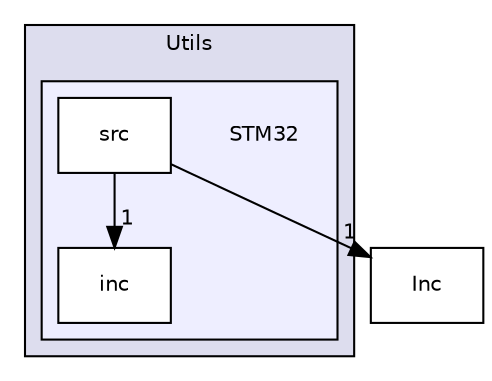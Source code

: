 digraph "C:/Users/hendrick.goncalves/Documents/GenericPushButton_Doxygne/Generic_Push_Button/Drivers/Utils/STM32" {
  compound=true
  node [ fontsize="10", fontname="Helvetica"];
  edge [ labelfontsize="10", labelfontname="Helvetica"];
  subgraph clusterdir_a5fcd783a6c2a71dc5c3aafb2bf980ea {
    graph [ bgcolor="#ddddee", pencolor="black", label="Utils" fontname="Helvetica", fontsize="10", URL="dir_a5fcd783a6c2a71dc5c3aafb2bf980ea.html"]
  subgraph clusterdir_f1cf4040363d004196423137bc0dadd5 {
    graph [ bgcolor="#eeeeff", pencolor="black", label="" URL="dir_f1cf4040363d004196423137bc0dadd5.html"];
    dir_f1cf4040363d004196423137bc0dadd5 [shape=plaintext label="STM32"];
    dir_6bbcccdc919d1ce201e0f6647bdcdc9a [shape=box label="inc" color="black" fillcolor="white" style="filled" URL="dir_6bbcccdc919d1ce201e0f6647bdcdc9a.html"];
    dir_31826bc6565d35c6e641df929b4c0b11 [shape=box label="src" color="black" fillcolor="white" style="filled" URL="dir_31826bc6565d35c6e641df929b4c0b11.html"];
  }
  }
  dir_ffee91cc668c9e471950db577f2ca9ad [shape=box label="Inc" URL="dir_ffee91cc668c9e471950db577f2ca9ad.html"];
  dir_31826bc6565d35c6e641df929b4c0b11->dir_6bbcccdc919d1ce201e0f6647bdcdc9a [headlabel="1", labeldistance=1.5 headhref="dir_000015_000014.html"];
  dir_31826bc6565d35c6e641df929b4c0b11->dir_ffee91cc668c9e471950db577f2ca9ad [headlabel="1", labeldistance=1.5 headhref="dir_000015_000016.html"];
}
